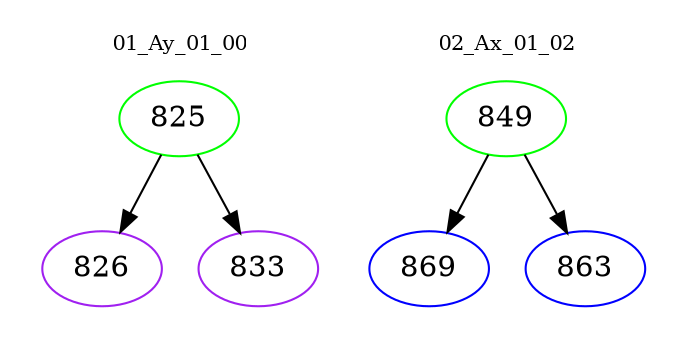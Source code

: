 digraph{
subgraph cluster_0 {
color = white
label = "01_Ay_01_00";
fontsize=10;
T0_825 [label="825", color="green"]
T0_825 -> T0_826 [color="black"]
T0_826 [label="826", color="purple"]
T0_825 -> T0_833 [color="black"]
T0_833 [label="833", color="purple"]
}
subgraph cluster_1 {
color = white
label = "02_Ax_01_02";
fontsize=10;
T1_849 [label="849", color="green"]
T1_849 -> T1_869 [color="black"]
T1_869 [label="869", color="blue"]
T1_849 -> T1_863 [color="black"]
T1_863 [label="863", color="blue"]
}
}
